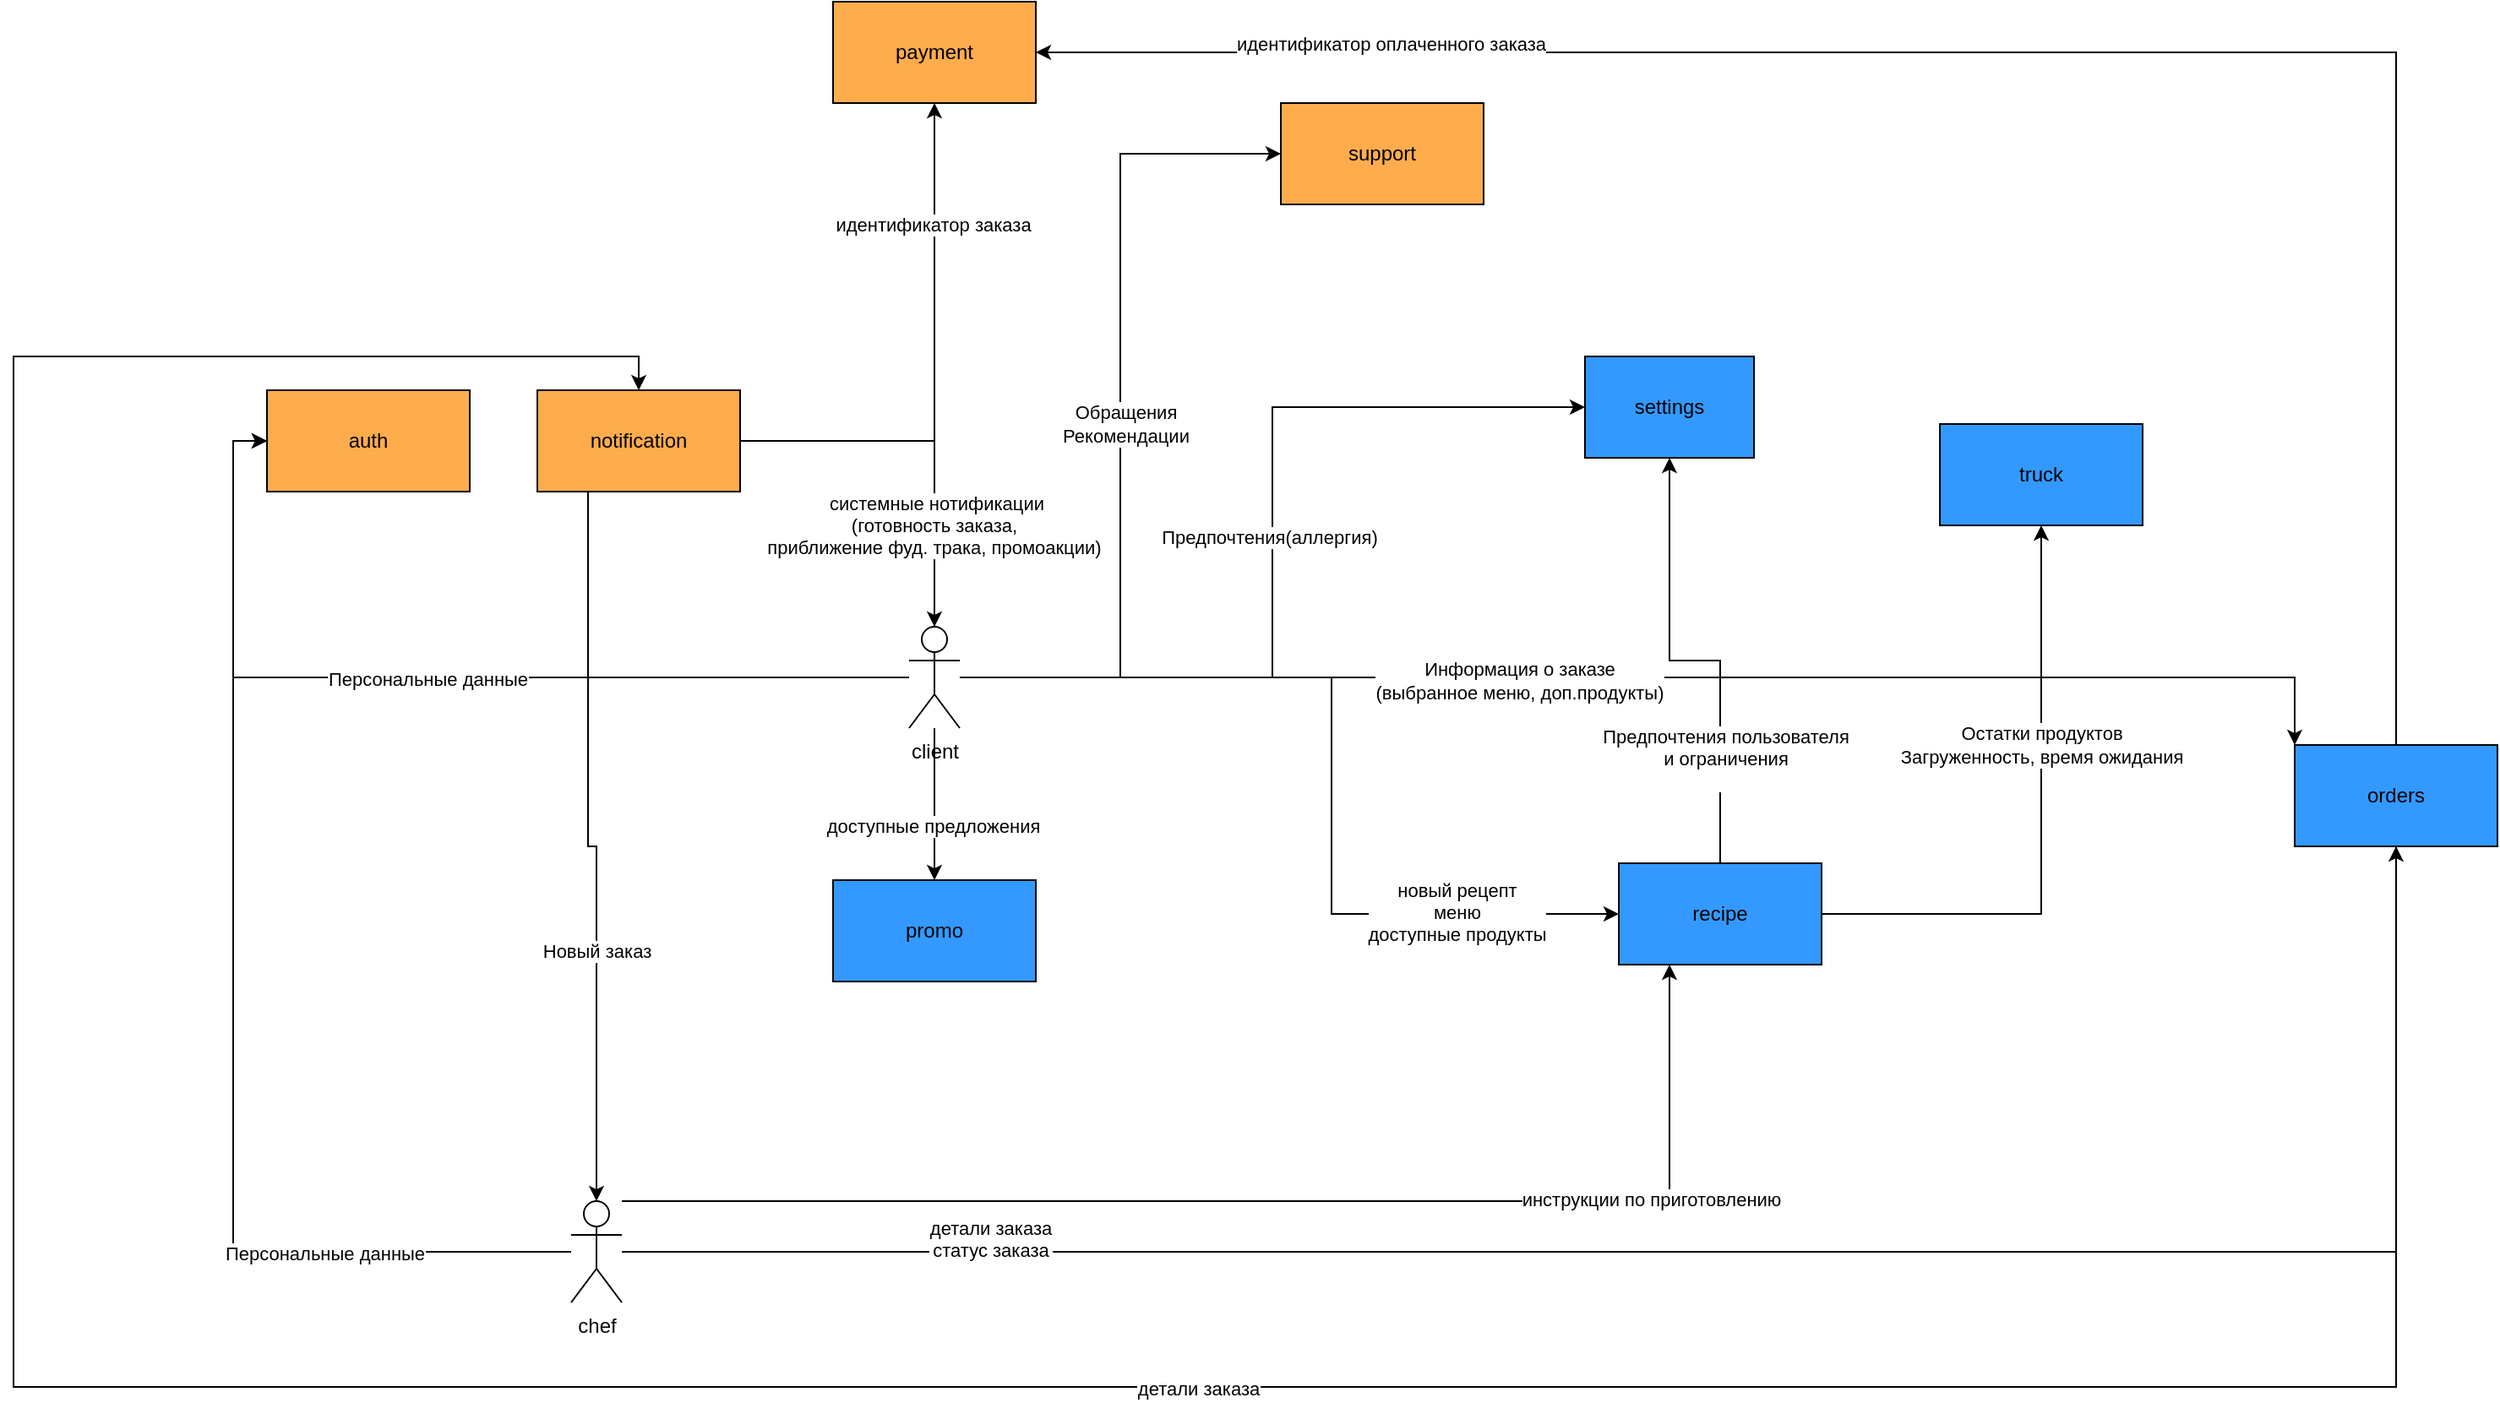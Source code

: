<mxfile version="27.1.6">
  <diagram name="Page-1" id="5f0bae14-7c28-e335-631c-24af17079c00">
    <mxGraphModel dx="2778" dy="2642" grid="1" gridSize="10" guides="1" tooltips="1" connect="1" arrows="1" fold="1" page="1" pageScale="1" pageWidth="1100" pageHeight="850" background="none" math="0" shadow="0">
      <root>
        <mxCell id="0" />
        <mxCell id="1" parent="0" />
        <mxCell id="sZ5rh_aDe8WL4oa10mWK-100" style="edgeStyle=orthogonalEdgeStyle;rounded=0;orthogonalLoop=1;jettySize=auto;html=1;entryX=0;entryY=0.5;entryDx=0;entryDy=0;" edge="1" parent="1" source="sZ5rh_aDe8WL4oa10mWK-74" target="sZ5rh_aDe8WL4oa10mWK-77">
          <mxGeometry relative="1" as="geometry" />
        </mxCell>
        <mxCell id="sZ5rh_aDe8WL4oa10mWK-101" value="Персональные данные" style="edgeLabel;html=1;align=center;verticalAlign=middle;resizable=0;points=[];" vertex="1" connectable="0" parent="sZ5rh_aDe8WL4oa10mWK-100">
          <mxGeometry x="0.018" y="1" relative="1" as="geometry">
            <mxPoint as="offset" />
          </mxGeometry>
        </mxCell>
        <mxCell id="sZ5rh_aDe8WL4oa10mWK-104" style="edgeStyle=orthogonalEdgeStyle;rounded=0;orthogonalLoop=1;jettySize=auto;html=1;entryX=0;entryY=0;entryDx=0;entryDy=0;" edge="1" parent="1" source="sZ5rh_aDe8WL4oa10mWK-74" target="sZ5rh_aDe8WL4oa10mWK-75">
          <mxGeometry relative="1" as="geometry">
            <Array as="points">
              <mxPoint x="600" y="-650" />
              <mxPoint x="600" y="-650" />
            </Array>
          </mxGeometry>
        </mxCell>
        <mxCell id="sZ5rh_aDe8WL4oa10mWK-105" value="Информация о заказе&lt;div&gt;(выбранное меню, доп.продукты)&lt;/div&gt;" style="edgeLabel;html=1;align=center;verticalAlign=middle;resizable=0;points=[];" vertex="1" connectable="0" parent="sZ5rh_aDe8WL4oa10mWK-104">
          <mxGeometry x="0.008" y="-2" relative="1" as="geometry">
            <mxPoint x="-88" as="offset" />
          </mxGeometry>
        </mxCell>
        <mxCell id="sZ5rh_aDe8WL4oa10mWK-116" style="edgeStyle=orthogonalEdgeStyle;rounded=0;orthogonalLoop=1;jettySize=auto;html=1;entryX=0;entryY=0.5;entryDx=0;entryDy=0;" edge="1" parent="1" source="sZ5rh_aDe8WL4oa10mWK-74" target="sZ5rh_aDe8WL4oa10mWK-84">
          <mxGeometry relative="1" as="geometry">
            <Array as="points">
              <mxPoint x="310" y="-650" />
              <mxPoint x="310" y="-510" />
            </Array>
          </mxGeometry>
        </mxCell>
        <mxCell id="sZ5rh_aDe8WL4oa10mWK-117" value="новый рецепт&lt;br&gt;меню&lt;div&gt;доступные продукты&lt;/div&gt;" style="edgeLabel;html=1;align=center;verticalAlign=middle;resizable=0;points=[];" vertex="1" connectable="0" parent="sZ5rh_aDe8WL4oa10mWK-116">
          <mxGeometry x="0.635" y="1" relative="1" as="geometry">
            <mxPoint as="offset" />
          </mxGeometry>
        </mxCell>
        <mxCell id="sZ5rh_aDe8WL4oa10mWK-118" style="edgeStyle=orthogonalEdgeStyle;rounded=0;orthogonalLoop=1;jettySize=auto;html=1;entryX=0;entryY=0.5;entryDx=0;entryDy=0;" edge="1" parent="1" source="sZ5rh_aDe8WL4oa10mWK-74" target="sZ5rh_aDe8WL4oa10mWK-99">
          <mxGeometry relative="1" as="geometry" />
        </mxCell>
        <mxCell id="sZ5rh_aDe8WL4oa10mWK-119" value="Обращения&lt;br&gt;Р&lt;span style=&quot;background-color: light-dark(#ffffff, var(--ge-dark-color, #121212)); color: light-dark(rgb(0, 0, 0), rgb(255, 255, 255));&quot;&gt;екомендации&lt;/span&gt;" style="edgeLabel;html=1;align=center;verticalAlign=middle;resizable=0;points=[];" vertex="1" connectable="0" parent="sZ5rh_aDe8WL4oa10mWK-118">
          <mxGeometry x="-0.018" y="-3" relative="1" as="geometry">
            <mxPoint as="offset" />
          </mxGeometry>
        </mxCell>
        <mxCell id="sZ5rh_aDe8WL4oa10mWK-122" style="edgeStyle=orthogonalEdgeStyle;rounded=0;orthogonalLoop=1;jettySize=auto;html=1;entryX=0;entryY=0.5;entryDx=0;entryDy=0;" edge="1" parent="1" source="sZ5rh_aDe8WL4oa10mWK-74" target="sZ5rh_aDe8WL4oa10mWK-93">
          <mxGeometry relative="1" as="geometry" />
        </mxCell>
        <mxCell id="sZ5rh_aDe8WL4oa10mWK-123" value="Предпочтения(аллергия)" style="edgeLabel;html=1;align=center;verticalAlign=middle;resizable=0;points=[];" vertex="1" connectable="0" parent="sZ5rh_aDe8WL4oa10mWK-122">
          <mxGeometry x="0.013" y="2" relative="1" as="geometry">
            <mxPoint as="offset" />
          </mxGeometry>
        </mxCell>
        <mxCell id="sZ5rh_aDe8WL4oa10mWK-124" style="edgeStyle=orthogonalEdgeStyle;rounded=0;orthogonalLoop=1;jettySize=auto;html=1;entryX=0.5;entryY=0;entryDx=0;entryDy=0;" edge="1" parent="1" source="sZ5rh_aDe8WL4oa10mWK-74" target="sZ5rh_aDe8WL4oa10mWK-88">
          <mxGeometry relative="1" as="geometry" />
        </mxCell>
        <mxCell id="sZ5rh_aDe8WL4oa10mWK-125" value="доступные предложения" style="edgeLabel;html=1;align=center;verticalAlign=middle;resizable=0;points=[];" vertex="1" connectable="0" parent="sZ5rh_aDe8WL4oa10mWK-124">
          <mxGeometry x="0.291" y="-1" relative="1" as="geometry">
            <mxPoint as="offset" />
          </mxGeometry>
        </mxCell>
        <mxCell id="sZ5rh_aDe8WL4oa10mWK-133" style="edgeStyle=orthogonalEdgeStyle;rounded=0;orthogonalLoop=1;jettySize=auto;html=1;entryX=0.5;entryY=1;entryDx=0;entryDy=0;" edge="1" parent="1" source="sZ5rh_aDe8WL4oa10mWK-74" target="sZ5rh_aDe8WL4oa10mWK-132">
          <mxGeometry relative="1" as="geometry" />
        </mxCell>
        <mxCell id="sZ5rh_aDe8WL4oa10mWK-134" value="идентификатор заказа" style="edgeLabel;html=1;align=center;verticalAlign=middle;resizable=0;points=[];" vertex="1" connectable="0" parent="sZ5rh_aDe8WL4oa10mWK-133">
          <mxGeometry x="0.535" y="1" relative="1" as="geometry">
            <mxPoint as="offset" />
          </mxGeometry>
        </mxCell>
        <mxCell id="sZ5rh_aDe8WL4oa10mWK-74" value="client" style="shape=umlActor;verticalLabelPosition=bottom;verticalAlign=top;html=1;flipV=0;" vertex="1" parent="1">
          <mxGeometry x="60" y="-680" width="30" height="60" as="geometry" />
        </mxCell>
        <mxCell id="sZ5rh_aDe8WL4oa10mWK-137" style="edgeStyle=orthogonalEdgeStyle;rounded=0;orthogonalLoop=1;jettySize=auto;html=1;entryX=0.5;entryY=0;entryDx=0;entryDy=0;" edge="1" parent="1" source="sZ5rh_aDe8WL4oa10mWK-75" target="sZ5rh_aDe8WL4oa10mWK-81">
          <mxGeometry relative="1" as="geometry">
            <Array as="points">
              <mxPoint x="940" y="-230" />
              <mxPoint x="-470" y="-230" />
              <mxPoint x="-470" y="-840" />
              <mxPoint x="-100" y="-840" />
            </Array>
          </mxGeometry>
        </mxCell>
        <mxCell id="sZ5rh_aDe8WL4oa10mWK-139" value="детали заказа" style="edgeLabel;html=1;align=center;verticalAlign=middle;resizable=0;points=[];" vertex="1" connectable="0" parent="sZ5rh_aDe8WL4oa10mWK-137">
          <mxGeometry x="-0.246" y="1" relative="1" as="geometry">
            <mxPoint as="offset" />
          </mxGeometry>
        </mxCell>
        <mxCell id="sZ5rh_aDe8WL4oa10mWK-75" value="orders" style="rounded=0;whiteSpace=wrap;html=1;fillColor=#3399FF;" vertex="1" parent="1">
          <mxGeometry x="880" y="-610" width="120" height="60" as="geometry" />
        </mxCell>
        <mxCell id="sZ5rh_aDe8WL4oa10mWK-77" value="auth" style="rounded=0;whiteSpace=wrap;html=1;fillColor=#FFAC4D;" vertex="1" parent="1">
          <mxGeometry x="-320" y="-820" width="120" height="60" as="geometry" />
        </mxCell>
        <mxCell id="sZ5rh_aDe8WL4oa10mWK-81" value="notification" style="rounded=0;whiteSpace=wrap;html=1;strokeColor=default;align=center;verticalAlign=middle;fontFamily=Helvetica;fontSize=12;fontColor=default;fillColor=#FFAC4D;" vertex="1" parent="1">
          <mxGeometry x="-160" y="-820" width="120" height="60" as="geometry" />
        </mxCell>
        <mxCell id="sZ5rh_aDe8WL4oa10mWK-127" style="edgeStyle=orthogonalEdgeStyle;rounded=0;orthogonalLoop=1;jettySize=auto;html=1;" edge="1" parent="1" source="sZ5rh_aDe8WL4oa10mWK-84" target="sZ5rh_aDe8WL4oa10mWK-93">
          <mxGeometry relative="1" as="geometry" />
        </mxCell>
        <mxCell id="sZ5rh_aDe8WL4oa10mWK-128" value="Предпочтения пользователя&lt;div&gt;и ограничения&lt;br&gt;&lt;div&gt;&lt;br&gt;&lt;/div&gt;&lt;/div&gt;" style="edgeLabel;html=1;align=center;verticalAlign=middle;resizable=0;points=[];" vertex="1" connectable="0" parent="sZ5rh_aDe8WL4oa10mWK-127">
          <mxGeometry x="-0.539" y="-3" relative="1" as="geometry">
            <mxPoint as="offset" />
          </mxGeometry>
        </mxCell>
        <mxCell id="sZ5rh_aDe8WL4oa10mWK-130" style="edgeStyle=orthogonalEdgeStyle;rounded=0;orthogonalLoop=1;jettySize=auto;html=1;entryX=0.5;entryY=1;entryDx=0;entryDy=0;" edge="1" parent="1" source="sZ5rh_aDe8WL4oa10mWK-84" target="sZ5rh_aDe8WL4oa10mWK-126">
          <mxGeometry relative="1" as="geometry" />
        </mxCell>
        <mxCell id="sZ5rh_aDe8WL4oa10mWK-131" value="Остатки продуктов&lt;br&gt;Загруженность, время ожидания" style="edgeLabel;html=1;align=center;verticalAlign=middle;resizable=0;points=[];" vertex="1" connectable="0" parent="sZ5rh_aDe8WL4oa10mWK-130">
          <mxGeometry x="0.277" relative="1" as="geometry">
            <mxPoint as="offset" />
          </mxGeometry>
        </mxCell>
        <mxCell id="sZ5rh_aDe8WL4oa10mWK-84" value="recipe" style="rounded=0;whiteSpace=wrap;html=1;fillColor=#3399FF;" vertex="1" parent="1">
          <mxGeometry x="480" y="-540" width="120" height="60" as="geometry" />
        </mxCell>
        <mxCell id="sZ5rh_aDe8WL4oa10mWK-88" value="promo" style="rounded=0;whiteSpace=wrap;html=1;fillColor=#3399FF;" vertex="1" parent="1">
          <mxGeometry x="15" y="-530" width="120" height="60" as="geometry" />
        </mxCell>
        <mxCell id="sZ5rh_aDe8WL4oa10mWK-93" value="&lt;div&gt;settings&lt;/div&gt;" style="rounded=0;whiteSpace=wrap;html=1;fillColor=#3399FF;" vertex="1" parent="1">
          <mxGeometry x="460" y="-840" width="100" height="60" as="geometry" />
        </mxCell>
        <mxCell id="sZ5rh_aDe8WL4oa10mWK-99" value="support" style="rounded=0;whiteSpace=wrap;html=1;strokeColor=default;align=center;verticalAlign=middle;fontFamily=Helvetica;fontSize=12;fontColor=default;fillColor=#FFAC4D;" vertex="1" parent="1">
          <mxGeometry x="280" y="-990" width="120" height="60" as="geometry" />
        </mxCell>
        <mxCell id="sZ5rh_aDe8WL4oa10mWK-102" style="edgeStyle=orthogonalEdgeStyle;rounded=0;orthogonalLoop=1;jettySize=auto;html=1;entryX=0.5;entryY=0;entryDx=0;entryDy=0;entryPerimeter=0;" edge="1" parent="1" source="sZ5rh_aDe8WL4oa10mWK-81" target="sZ5rh_aDe8WL4oa10mWK-74">
          <mxGeometry relative="1" as="geometry" />
        </mxCell>
        <mxCell id="sZ5rh_aDe8WL4oa10mWK-103" value="системные нотификации&lt;br&gt;(готовность заказа,&amp;nbsp;&lt;br&gt;приближение фуд. трака, промоакции)&amp;nbsp;" style="edgeLabel;html=1;align=center;verticalAlign=middle;resizable=0;points=[];" vertex="1" connectable="0" parent="sZ5rh_aDe8WL4oa10mWK-102">
          <mxGeometry x="-0.123" y="-1" relative="1" as="geometry">
            <mxPoint x="17" y="49" as="offset" />
          </mxGeometry>
        </mxCell>
        <mxCell id="sZ5rh_aDe8WL4oa10mWK-112" style="edgeStyle=orthogonalEdgeStyle;rounded=0;orthogonalLoop=1;jettySize=auto;html=1;entryX=0.5;entryY=1;entryDx=0;entryDy=0;" edge="1" parent="1" source="sZ5rh_aDe8WL4oa10mWK-106" target="sZ5rh_aDe8WL4oa10mWK-75">
          <mxGeometry relative="1" as="geometry">
            <Array as="points">
              <mxPoint x="940" y="-310" />
            </Array>
          </mxGeometry>
        </mxCell>
        <mxCell id="sZ5rh_aDe8WL4oa10mWK-113" value="детали заказа&lt;div&gt;статус заказа&lt;/div&gt;&lt;div&gt;&lt;br&gt;&lt;/div&gt;" style="edgeLabel;html=1;align=center;verticalAlign=middle;resizable=0;points=[];" vertex="1" connectable="0" parent="sZ5rh_aDe8WL4oa10mWK-112">
          <mxGeometry x="-0.662" y="1" relative="1" as="geometry">
            <mxPoint as="offset" />
          </mxGeometry>
        </mxCell>
        <mxCell id="sZ5rh_aDe8WL4oa10mWK-114" style="edgeStyle=orthogonalEdgeStyle;rounded=0;orthogonalLoop=1;jettySize=auto;html=1;entryX=0.25;entryY=1;entryDx=0;entryDy=0;" edge="1" parent="1" source="sZ5rh_aDe8WL4oa10mWK-106" target="sZ5rh_aDe8WL4oa10mWK-84">
          <mxGeometry relative="1" as="geometry">
            <Array as="points">
              <mxPoint x="510" y="-340" />
            </Array>
          </mxGeometry>
        </mxCell>
        <mxCell id="sZ5rh_aDe8WL4oa10mWK-115" value="инструкции по приготовлению" style="edgeLabel;html=1;align=center;verticalAlign=middle;resizable=0;points=[];" vertex="1" connectable="0" parent="sZ5rh_aDe8WL4oa10mWK-114">
          <mxGeometry x="0.602" y="1" relative="1" as="geometry">
            <mxPoint as="offset" />
          </mxGeometry>
        </mxCell>
        <mxCell id="sZ5rh_aDe8WL4oa10mWK-120" style="edgeStyle=orthogonalEdgeStyle;rounded=0;orthogonalLoop=1;jettySize=auto;html=1;entryX=0;entryY=0.5;entryDx=0;entryDy=0;" edge="1" parent="1" source="sZ5rh_aDe8WL4oa10mWK-106" target="sZ5rh_aDe8WL4oa10mWK-77">
          <mxGeometry relative="1" as="geometry" />
        </mxCell>
        <mxCell id="sZ5rh_aDe8WL4oa10mWK-121" value="Персональные данные" style="edgeLabel;html=1;align=center;verticalAlign=middle;resizable=0;points=[];" vertex="1" connectable="0" parent="sZ5rh_aDe8WL4oa10mWK-120">
          <mxGeometry x="-0.582" y="1" relative="1" as="geometry">
            <mxPoint as="offset" />
          </mxGeometry>
        </mxCell>
        <mxCell id="sZ5rh_aDe8WL4oa10mWK-106" value="chef" style="shape=umlActor;verticalLabelPosition=bottom;verticalAlign=top;html=1;flipV=0;" vertex="1" parent="1">
          <mxGeometry x="-140" y="-340" width="30" height="60" as="geometry" />
        </mxCell>
        <mxCell id="sZ5rh_aDe8WL4oa10mWK-109" style="edgeStyle=orthogonalEdgeStyle;rounded=0;orthogonalLoop=1;jettySize=auto;html=1;entryX=0.5;entryY=0;entryDx=0;entryDy=0;entryPerimeter=0;exitX=0.25;exitY=1;exitDx=0;exitDy=0;" edge="1" parent="1" source="sZ5rh_aDe8WL4oa10mWK-81" target="sZ5rh_aDe8WL4oa10mWK-106">
          <mxGeometry relative="1" as="geometry" />
        </mxCell>
        <mxCell id="sZ5rh_aDe8WL4oa10mWK-110" value="Новый заказ" style="edgeLabel;html=1;align=center;verticalAlign=middle;resizable=0;points=[];" vertex="1" connectable="0" parent="sZ5rh_aDe8WL4oa10mWK-109">
          <mxGeometry x="0.3" relative="1" as="geometry">
            <mxPoint as="offset" />
          </mxGeometry>
        </mxCell>
        <mxCell id="sZ5rh_aDe8WL4oa10mWK-126" value="truck" style="rounded=0;whiteSpace=wrap;html=1;fillColor=#3399FF;" vertex="1" parent="1">
          <mxGeometry x="670" y="-800" width="120" height="60" as="geometry" />
        </mxCell>
        <mxCell id="sZ5rh_aDe8WL4oa10mWK-135" style="edgeStyle=orthogonalEdgeStyle;rounded=0;orthogonalLoop=1;jettySize=auto;html=1;exitX=0.5;exitY=0;exitDx=0;exitDy=0;" edge="1" parent="1" source="sZ5rh_aDe8WL4oa10mWK-75" target="sZ5rh_aDe8WL4oa10mWK-132">
          <mxGeometry relative="1" as="geometry">
            <Array as="points">
              <mxPoint x="940" y="-1020" />
            </Array>
          </mxGeometry>
        </mxCell>
        <mxCell id="sZ5rh_aDe8WL4oa10mWK-136" value="идентификатор оплаченного заказа&lt;div&gt;&lt;br&gt;&lt;/div&gt;" style="edgeLabel;html=1;align=center;verticalAlign=middle;resizable=0;points=[];" vertex="1" connectable="0" parent="sZ5rh_aDe8WL4oa10mWK-135">
          <mxGeometry x="0.655" y="3" relative="1" as="geometry">
            <mxPoint y="-1" as="offset" />
          </mxGeometry>
        </mxCell>
        <mxCell id="sZ5rh_aDe8WL4oa10mWK-132" value="payment" style="rounded=0;whiteSpace=wrap;html=1;strokeColor=default;align=center;verticalAlign=middle;fontFamily=Helvetica;fontSize=12;fontColor=default;fillColor=#FFAC4D;" vertex="1" parent="1">
          <mxGeometry x="15" y="-1050" width="120" height="60" as="geometry" />
        </mxCell>
      </root>
    </mxGraphModel>
  </diagram>
</mxfile>
